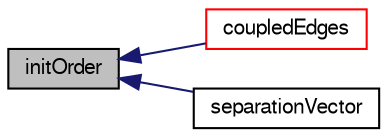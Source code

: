 digraph "initOrder"
{
  bgcolor="transparent";
  edge [fontname="FreeSans",fontsize="10",labelfontname="FreeSans",labelfontsize="10"];
  node [fontname="FreeSans",fontsize="10",shape=record];
  rankdir="LR";
  Node2968 [label="initOrder",height=0.2,width=0.4,color="black", fillcolor="grey75", style="filled", fontcolor="black"];
  Node2968 -> Node2969 [dir="back",color="midnightblue",fontsize="10",style="solid",fontname="FreeSans"];
  Node2969 [label="coupledEdges",height=0.2,width=0.4,color="red",URL="$a27434.html#a4c970d354b1bca8ccb1dff0855586ed7",tooltip="Return connected edges (from patch local to neighbour patch local). "];
  Node2968 -> Node3218 [dir="back",color="midnightblue",fontsize="10",style="solid",fontname="FreeSans"];
  Node3218 [label="separationVector",height=0.2,width=0.4,color="black",URL="$a27434.html#a100b179cd3d076371a4cf1c8e63a7fcb",tooltip="Translation vector for translational cyclics. "];
}
